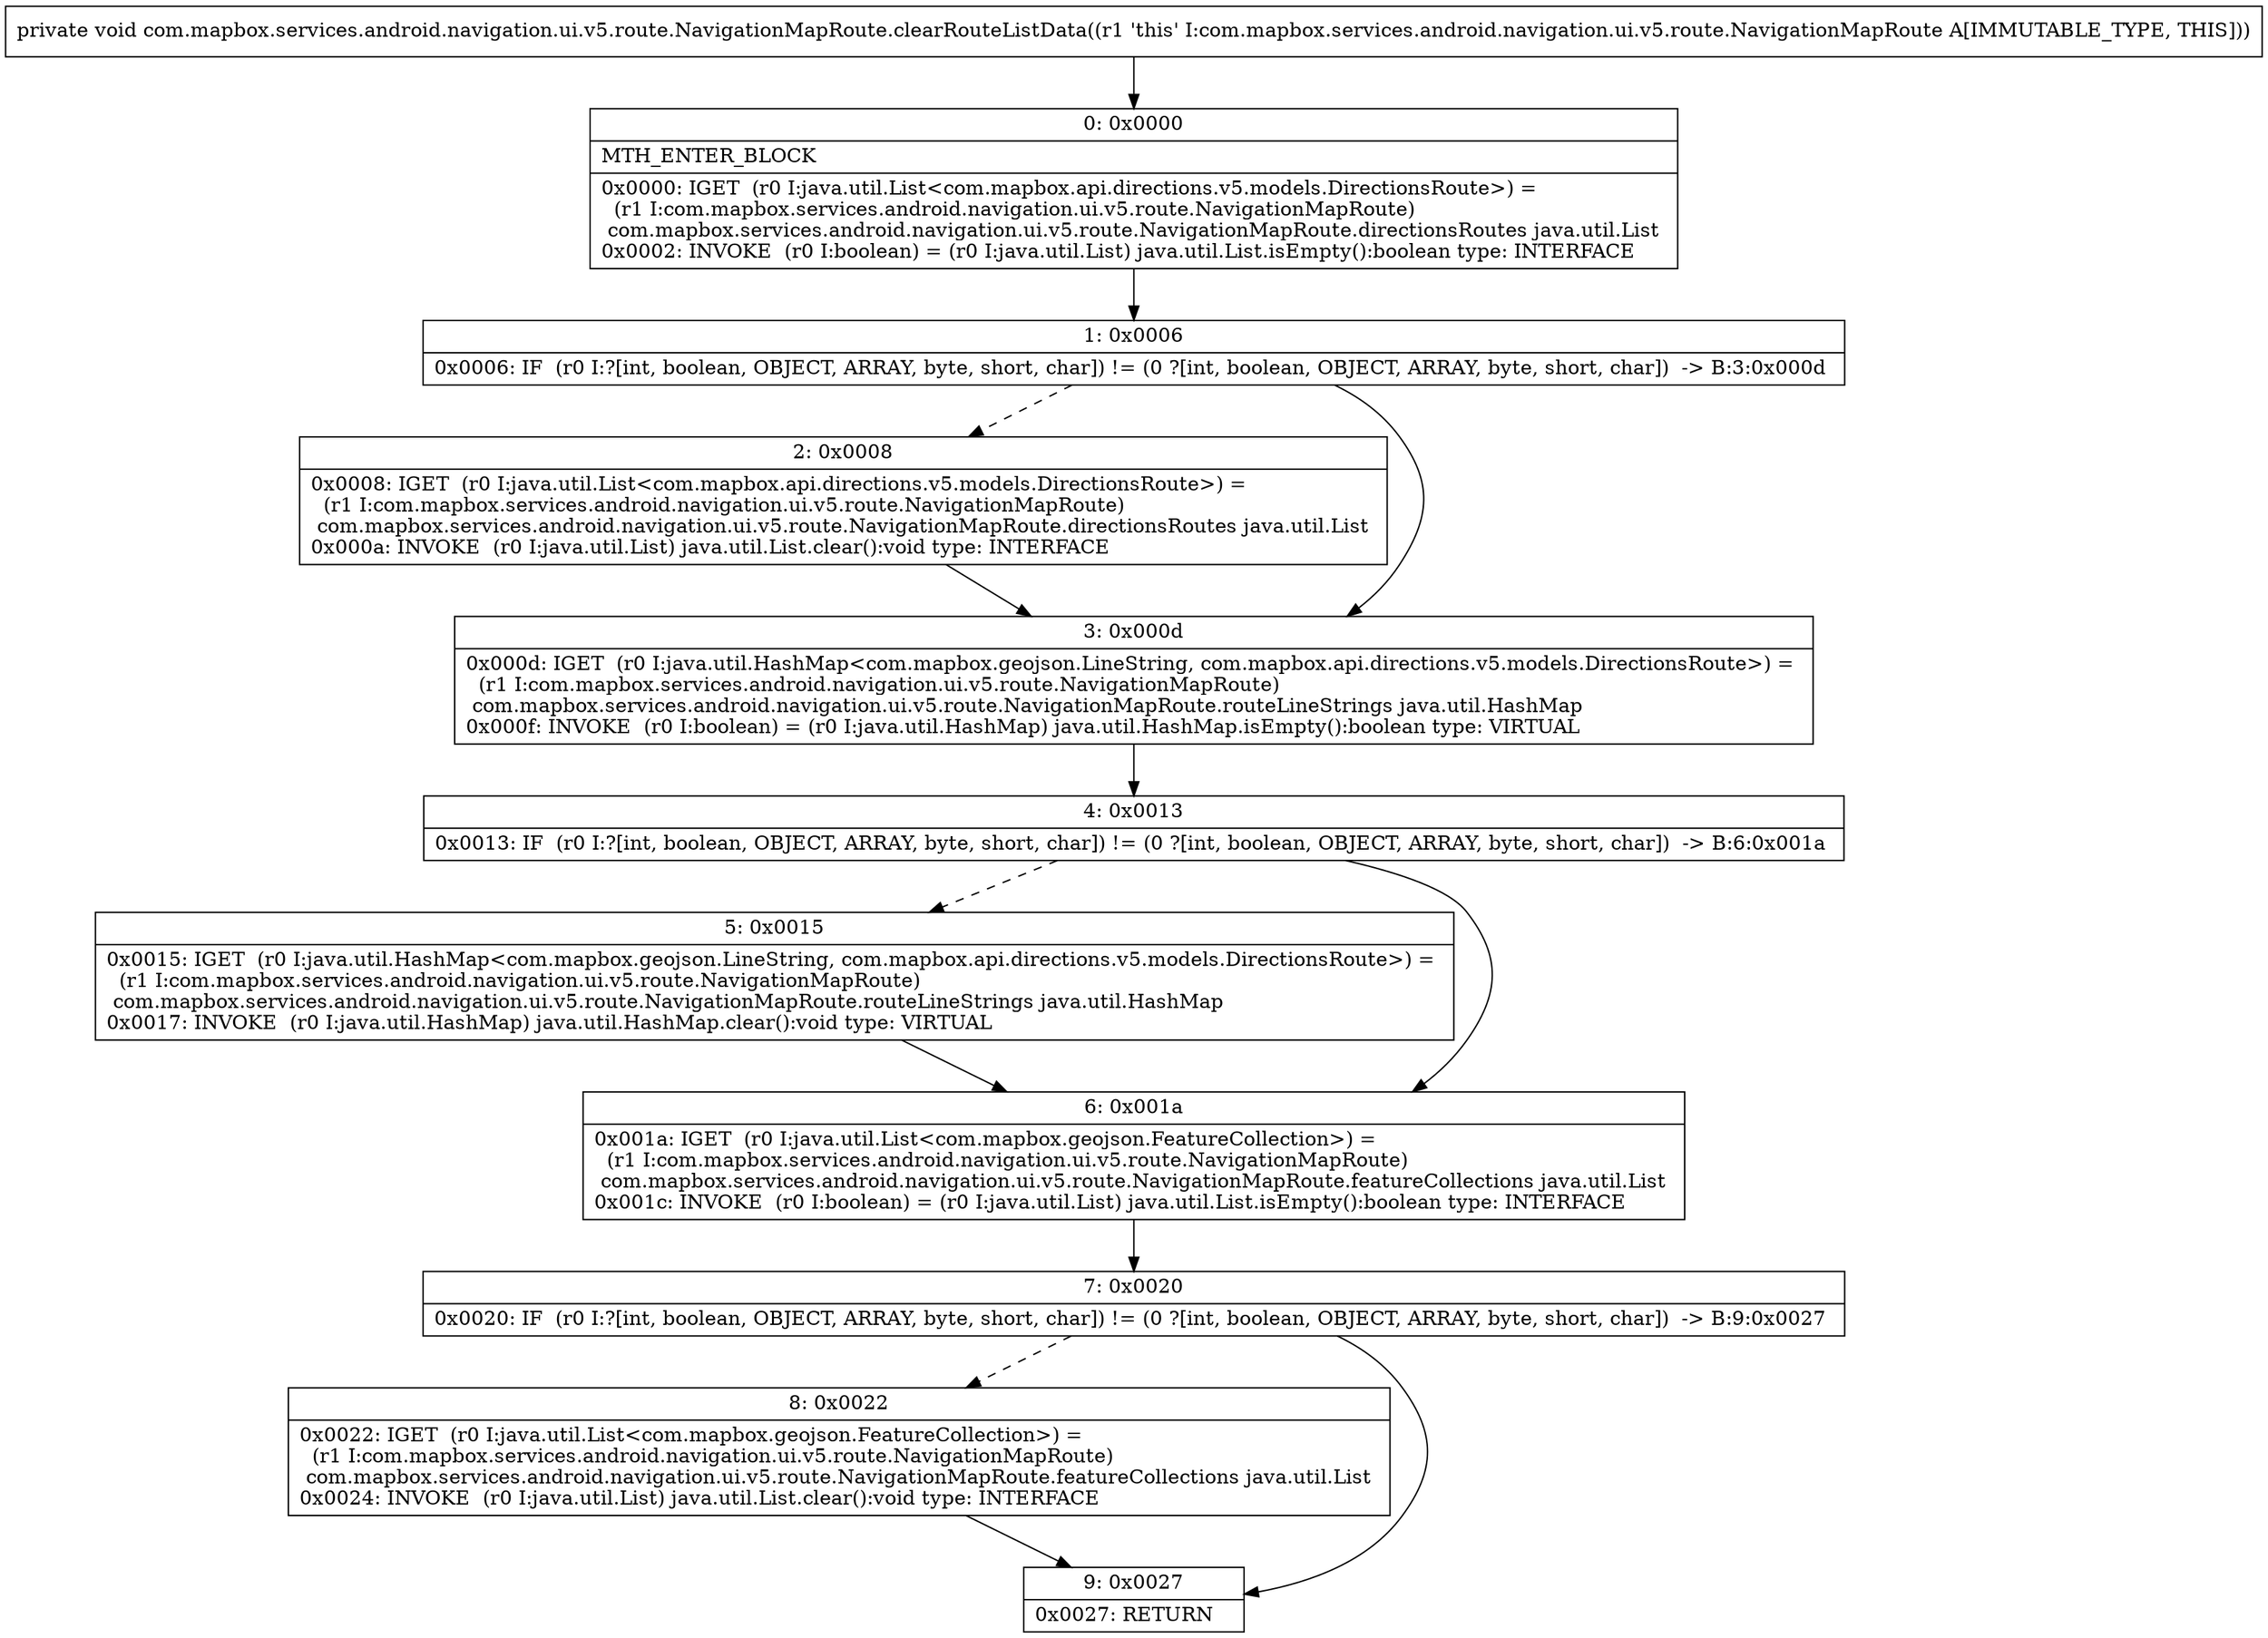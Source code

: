 digraph "CFG forcom.mapbox.services.android.navigation.ui.v5.route.NavigationMapRoute.clearRouteListData()V" {
Node_0 [shape=record,label="{0\:\ 0x0000|MTH_ENTER_BLOCK\l|0x0000: IGET  (r0 I:java.util.List\<com.mapbox.api.directions.v5.models.DirectionsRoute\>) = \l  (r1 I:com.mapbox.services.android.navigation.ui.v5.route.NavigationMapRoute)\l com.mapbox.services.android.navigation.ui.v5.route.NavigationMapRoute.directionsRoutes java.util.List \l0x0002: INVOKE  (r0 I:boolean) = (r0 I:java.util.List) java.util.List.isEmpty():boolean type: INTERFACE \l}"];
Node_1 [shape=record,label="{1\:\ 0x0006|0x0006: IF  (r0 I:?[int, boolean, OBJECT, ARRAY, byte, short, char]) != (0 ?[int, boolean, OBJECT, ARRAY, byte, short, char])  \-\> B:3:0x000d \l}"];
Node_2 [shape=record,label="{2\:\ 0x0008|0x0008: IGET  (r0 I:java.util.List\<com.mapbox.api.directions.v5.models.DirectionsRoute\>) = \l  (r1 I:com.mapbox.services.android.navigation.ui.v5.route.NavigationMapRoute)\l com.mapbox.services.android.navigation.ui.v5.route.NavigationMapRoute.directionsRoutes java.util.List \l0x000a: INVOKE  (r0 I:java.util.List) java.util.List.clear():void type: INTERFACE \l}"];
Node_3 [shape=record,label="{3\:\ 0x000d|0x000d: IGET  (r0 I:java.util.HashMap\<com.mapbox.geojson.LineString, com.mapbox.api.directions.v5.models.DirectionsRoute\>) = \l  (r1 I:com.mapbox.services.android.navigation.ui.v5.route.NavigationMapRoute)\l com.mapbox.services.android.navigation.ui.v5.route.NavigationMapRoute.routeLineStrings java.util.HashMap \l0x000f: INVOKE  (r0 I:boolean) = (r0 I:java.util.HashMap) java.util.HashMap.isEmpty():boolean type: VIRTUAL \l}"];
Node_4 [shape=record,label="{4\:\ 0x0013|0x0013: IF  (r0 I:?[int, boolean, OBJECT, ARRAY, byte, short, char]) != (0 ?[int, boolean, OBJECT, ARRAY, byte, short, char])  \-\> B:6:0x001a \l}"];
Node_5 [shape=record,label="{5\:\ 0x0015|0x0015: IGET  (r0 I:java.util.HashMap\<com.mapbox.geojson.LineString, com.mapbox.api.directions.v5.models.DirectionsRoute\>) = \l  (r1 I:com.mapbox.services.android.navigation.ui.v5.route.NavigationMapRoute)\l com.mapbox.services.android.navigation.ui.v5.route.NavigationMapRoute.routeLineStrings java.util.HashMap \l0x0017: INVOKE  (r0 I:java.util.HashMap) java.util.HashMap.clear():void type: VIRTUAL \l}"];
Node_6 [shape=record,label="{6\:\ 0x001a|0x001a: IGET  (r0 I:java.util.List\<com.mapbox.geojson.FeatureCollection\>) = \l  (r1 I:com.mapbox.services.android.navigation.ui.v5.route.NavigationMapRoute)\l com.mapbox.services.android.navigation.ui.v5.route.NavigationMapRoute.featureCollections java.util.List \l0x001c: INVOKE  (r0 I:boolean) = (r0 I:java.util.List) java.util.List.isEmpty():boolean type: INTERFACE \l}"];
Node_7 [shape=record,label="{7\:\ 0x0020|0x0020: IF  (r0 I:?[int, boolean, OBJECT, ARRAY, byte, short, char]) != (0 ?[int, boolean, OBJECT, ARRAY, byte, short, char])  \-\> B:9:0x0027 \l}"];
Node_8 [shape=record,label="{8\:\ 0x0022|0x0022: IGET  (r0 I:java.util.List\<com.mapbox.geojson.FeatureCollection\>) = \l  (r1 I:com.mapbox.services.android.navigation.ui.v5.route.NavigationMapRoute)\l com.mapbox.services.android.navigation.ui.v5.route.NavigationMapRoute.featureCollections java.util.List \l0x0024: INVOKE  (r0 I:java.util.List) java.util.List.clear():void type: INTERFACE \l}"];
Node_9 [shape=record,label="{9\:\ 0x0027|0x0027: RETURN   \l}"];
MethodNode[shape=record,label="{private void com.mapbox.services.android.navigation.ui.v5.route.NavigationMapRoute.clearRouteListData((r1 'this' I:com.mapbox.services.android.navigation.ui.v5.route.NavigationMapRoute A[IMMUTABLE_TYPE, THIS])) }"];
MethodNode -> Node_0;
Node_0 -> Node_1;
Node_1 -> Node_2[style=dashed];
Node_1 -> Node_3;
Node_2 -> Node_3;
Node_3 -> Node_4;
Node_4 -> Node_5[style=dashed];
Node_4 -> Node_6;
Node_5 -> Node_6;
Node_6 -> Node_7;
Node_7 -> Node_8[style=dashed];
Node_7 -> Node_9;
Node_8 -> Node_9;
}

